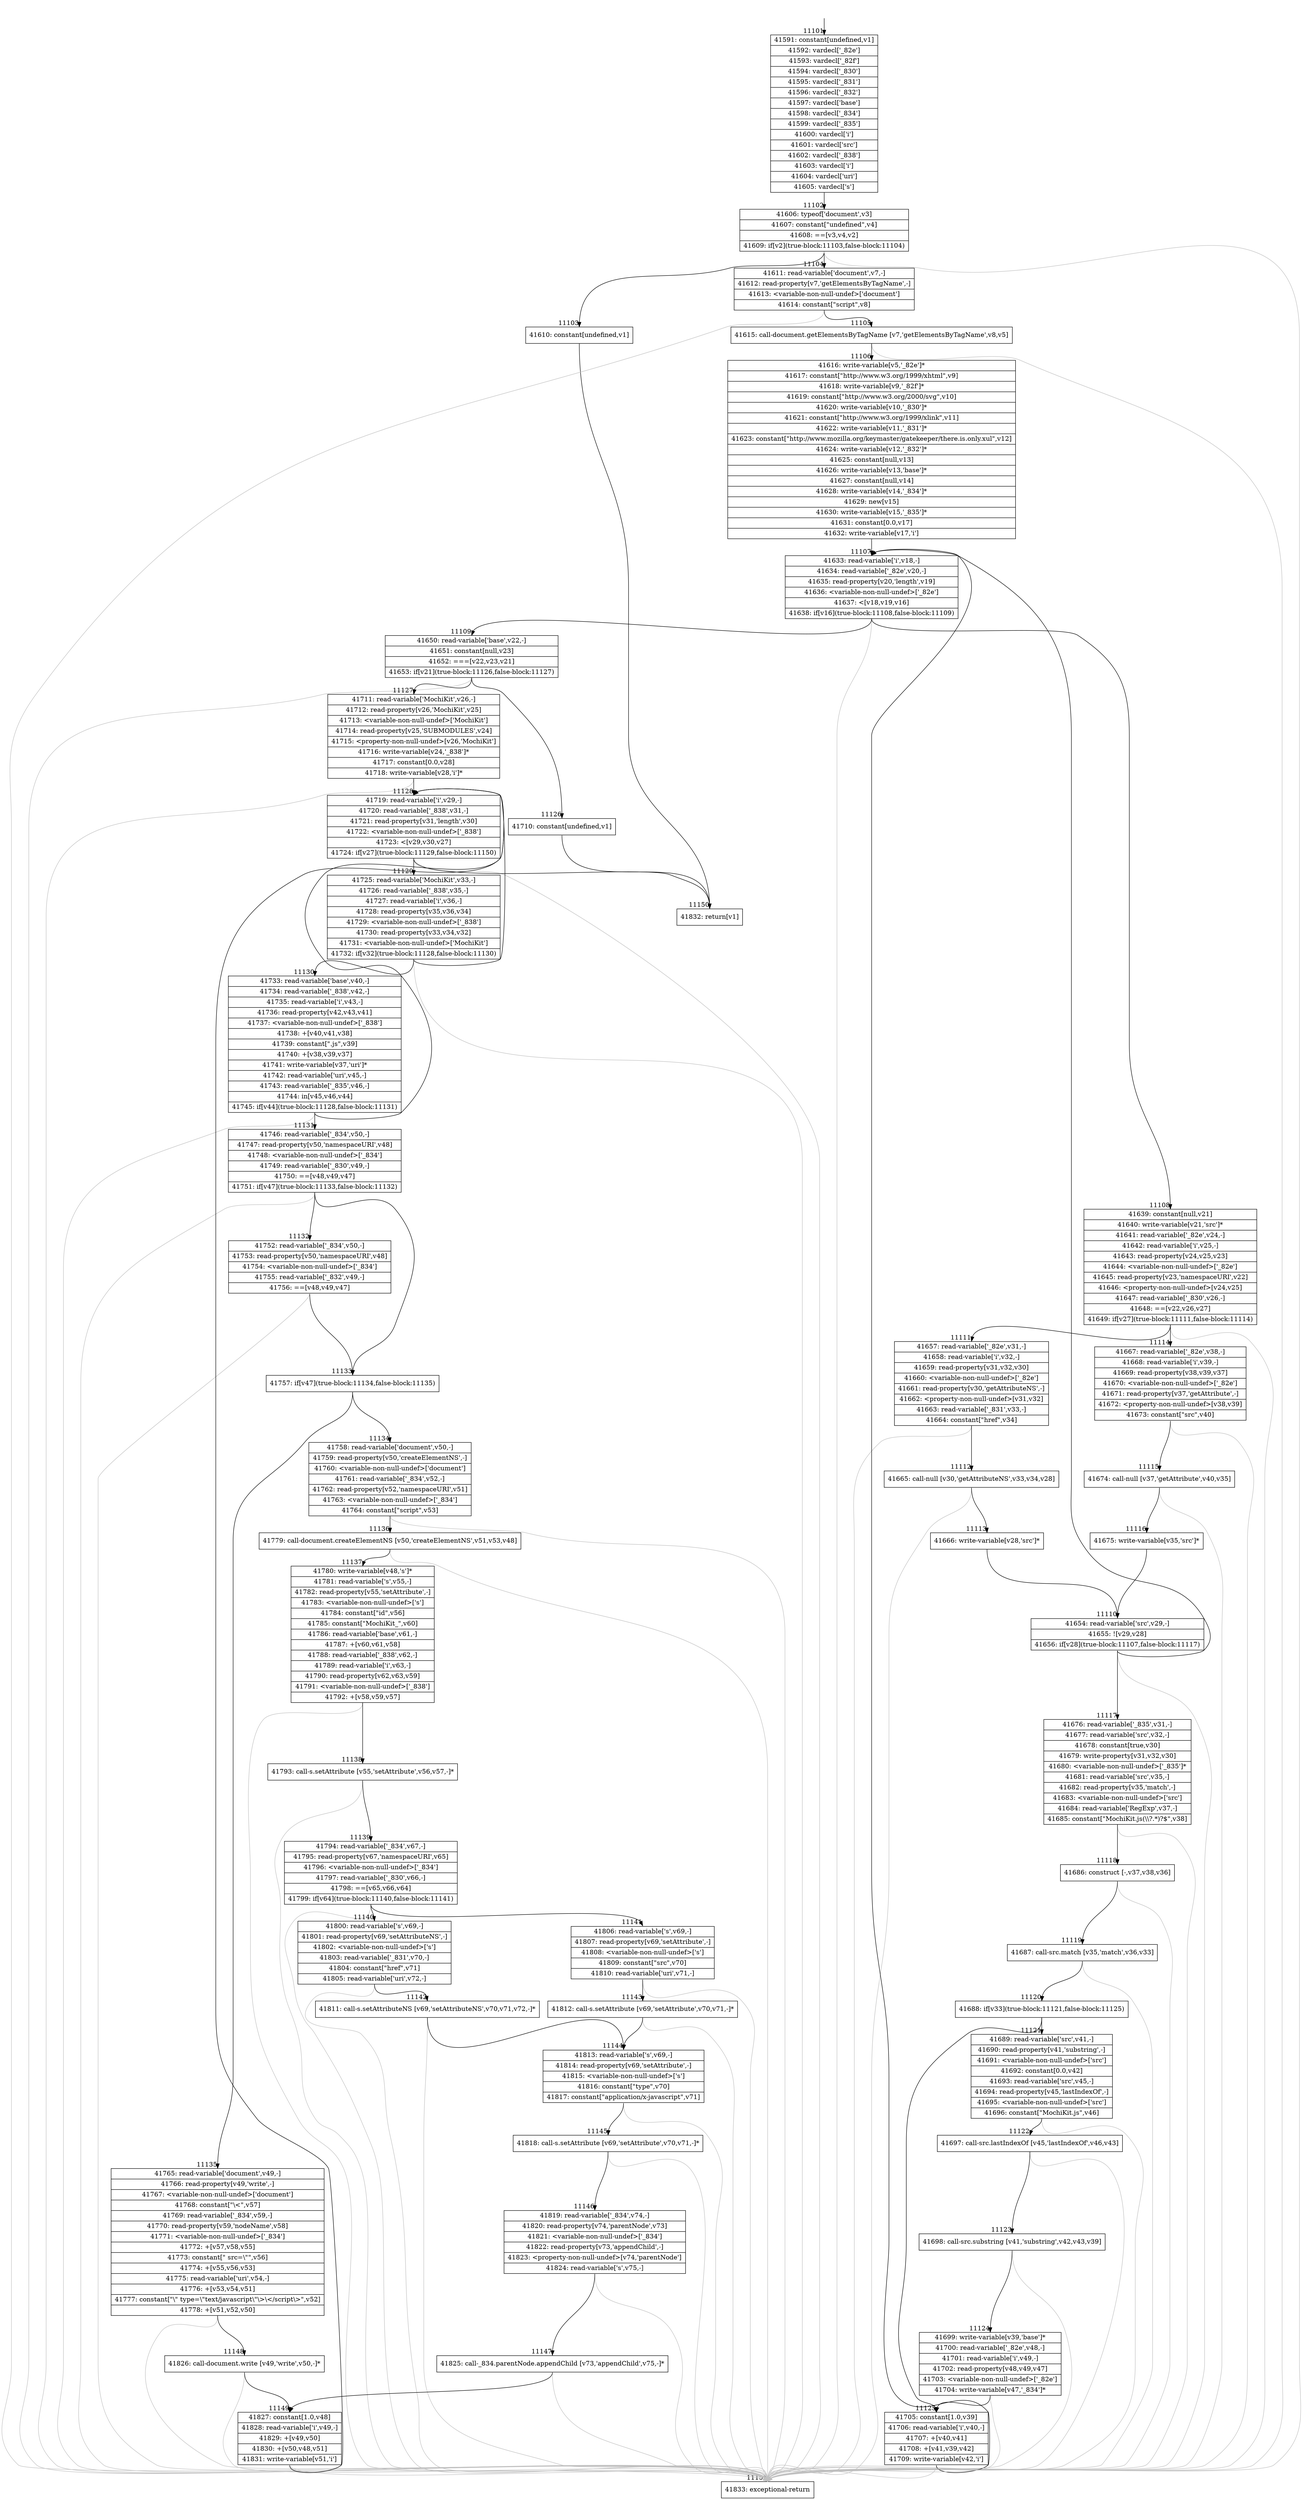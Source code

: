 digraph {
rankdir="TD"
BB_entry786[shape=none,label=""];
BB_entry786 -> BB11101 [tailport=s, headport=n, headlabel="    11101"]
BB11101 [shape=record label="{41591: constant[undefined,v1]|41592: vardecl['_82e']|41593: vardecl['_82f']|41594: vardecl['_830']|41595: vardecl['_831']|41596: vardecl['_832']|41597: vardecl['base']|41598: vardecl['_834']|41599: vardecl['_835']|41600: vardecl['i']|41601: vardecl['src']|41602: vardecl['_838']|41603: vardecl['i']|41604: vardecl['uri']|41605: vardecl['s']}" ] 
BB11101 -> BB11102 [tailport=s, headport=n, headlabel="      11102"]
BB11102 [shape=record label="{41606: typeof['document',v3]|41607: constant[\"undefined\",v4]|41608: ==[v3,v4,v2]|41609: if[v2](true-block:11103,false-block:11104)}" ] 
BB11102 -> BB11103 [tailport=s, headport=n, headlabel="      11103"]
BB11102 -> BB11104 [tailport=s, headport=n, headlabel="      11104"]
BB11102 -> BB11151 [tailport=s, headport=n, color=gray, headlabel="      11151"]
BB11103 [shape=record label="{41610: constant[undefined,v1]}" ] 
BB11103 -> BB11150 [tailport=s, headport=n, headlabel="      11150"]
BB11104 [shape=record label="{41611: read-variable['document',v7,-]|41612: read-property[v7,'getElementsByTagName',-]|41613: \<variable-non-null-undef\>['document']|41614: constant[\"script\",v8]}" ] 
BB11104 -> BB11105 [tailport=s, headport=n, headlabel="      11105"]
BB11104 -> BB11151 [tailport=s, headport=n, color=gray]
BB11105 [shape=record label="{41615: call-document.getElementsByTagName [v7,'getElementsByTagName',v8,v5]}" ] 
BB11105 -> BB11106 [tailport=s, headport=n, headlabel="      11106"]
BB11105 -> BB11151 [tailport=s, headport=n, color=gray]
BB11106 [shape=record label="{41616: write-variable[v5,'_82e']*|41617: constant[\"http://www.w3.org/1999/xhtml\",v9]|41618: write-variable[v9,'_82f']*|41619: constant[\"http://www.w3.org/2000/svg\",v10]|41620: write-variable[v10,'_830']*|41621: constant[\"http://www.w3.org/1999/xlink\",v11]|41622: write-variable[v11,'_831']*|41623: constant[\"http://www.mozilla.org/keymaster/gatekeeper/there.is.only.xul\",v12]|41624: write-variable[v12,'_832']*|41625: constant[null,v13]|41626: write-variable[v13,'base']*|41627: constant[null,v14]|41628: write-variable[v14,'_834']*|41629: new[v15]|41630: write-variable[v15,'_835']*|41631: constant[0.0,v17]|41632: write-variable[v17,'i']}" ] 
BB11106 -> BB11107 [tailport=s, headport=n, headlabel="      11107"]
BB11107 [shape=record label="{41633: read-variable['i',v18,-]|41634: read-variable['_82e',v20,-]|41635: read-property[v20,'length',v19]|41636: \<variable-non-null-undef\>['_82e']|41637: \<[v18,v19,v16]|41638: if[v16](true-block:11108,false-block:11109)}" ] 
BB11107 -> BB11108 [tailport=s, headport=n, headlabel="      11108"]
BB11107 -> BB11109 [tailport=s, headport=n, headlabel="      11109"]
BB11107 -> BB11151 [tailport=s, headport=n, color=gray]
BB11108 [shape=record label="{41639: constant[null,v21]|41640: write-variable[v21,'src']*|41641: read-variable['_82e',v24,-]|41642: read-variable['i',v25,-]|41643: read-property[v24,v25,v23]|41644: \<variable-non-null-undef\>['_82e']|41645: read-property[v23,'namespaceURI',v22]|41646: \<property-non-null-undef\>[v24,v25]|41647: read-variable['_830',v26,-]|41648: ==[v22,v26,v27]|41649: if[v27](true-block:11111,false-block:11114)}" ] 
BB11108 -> BB11111 [tailport=s, headport=n, headlabel="      11111"]
BB11108 -> BB11114 [tailport=s, headport=n, headlabel="      11114"]
BB11108 -> BB11151 [tailport=s, headport=n, color=gray]
BB11109 [shape=record label="{41650: read-variable['base',v22,-]|41651: constant[null,v23]|41652: ===[v22,v23,v21]|41653: if[v21](true-block:11126,false-block:11127)}" ] 
BB11109 -> BB11126 [tailport=s, headport=n, headlabel="      11126"]
BB11109 -> BB11127 [tailport=s, headport=n, headlabel="      11127"]
BB11109 -> BB11151 [tailport=s, headport=n, color=gray]
BB11110 [shape=record label="{41654: read-variable['src',v29,-]|41655: ![v29,v28]|41656: if[v28](true-block:11107,false-block:11117)}" ] 
BB11110 -> BB11107 [tailport=s, headport=n]
BB11110 -> BB11117 [tailport=s, headport=n, headlabel="      11117"]
BB11110 -> BB11151 [tailport=s, headport=n, color=gray]
BB11111 [shape=record label="{41657: read-variable['_82e',v31,-]|41658: read-variable['i',v32,-]|41659: read-property[v31,v32,v30]|41660: \<variable-non-null-undef\>['_82e']|41661: read-property[v30,'getAttributeNS',-]|41662: \<property-non-null-undef\>[v31,v32]|41663: read-variable['_831',v33,-]|41664: constant[\"href\",v34]}" ] 
BB11111 -> BB11112 [tailport=s, headport=n, headlabel="      11112"]
BB11111 -> BB11151 [tailport=s, headport=n, color=gray]
BB11112 [shape=record label="{41665: call-null [v30,'getAttributeNS',v33,v34,v28]}" ] 
BB11112 -> BB11113 [tailport=s, headport=n, headlabel="      11113"]
BB11112 -> BB11151 [tailport=s, headport=n, color=gray]
BB11113 [shape=record label="{41666: write-variable[v28,'src']*}" ] 
BB11113 -> BB11110 [tailport=s, headport=n, headlabel="      11110"]
BB11114 [shape=record label="{41667: read-variable['_82e',v38,-]|41668: read-variable['i',v39,-]|41669: read-property[v38,v39,v37]|41670: \<variable-non-null-undef\>['_82e']|41671: read-property[v37,'getAttribute',-]|41672: \<property-non-null-undef\>[v38,v39]|41673: constant[\"src\",v40]}" ] 
BB11114 -> BB11115 [tailport=s, headport=n, headlabel="      11115"]
BB11114 -> BB11151 [tailport=s, headport=n, color=gray]
BB11115 [shape=record label="{41674: call-null [v37,'getAttribute',v40,v35]}" ] 
BB11115 -> BB11116 [tailport=s, headport=n, headlabel="      11116"]
BB11115 -> BB11151 [tailport=s, headport=n, color=gray]
BB11116 [shape=record label="{41675: write-variable[v35,'src']*}" ] 
BB11116 -> BB11110 [tailport=s, headport=n]
BB11117 [shape=record label="{41676: read-variable['_835',v31,-]|41677: read-variable['src',v32,-]|41678: constant[true,v30]|41679: write-property[v31,v32,v30]|41680: \<variable-non-null-undef\>['_835']*|41681: read-variable['src',v35,-]|41682: read-property[v35,'match',-]|41683: \<variable-non-null-undef\>['src']|41684: read-variable['RegExp',v37,-]|41685: constant[\"MochiKit.js(\\\\?.*)?$\",v38]}" ] 
BB11117 -> BB11118 [tailport=s, headport=n, headlabel="      11118"]
BB11117 -> BB11151 [tailport=s, headport=n, color=gray]
BB11118 [shape=record label="{41686: construct [-,v37,v38,v36]}" ] 
BB11118 -> BB11119 [tailport=s, headport=n, headlabel="      11119"]
BB11118 -> BB11151 [tailport=s, headport=n, color=gray]
BB11119 [shape=record label="{41687: call-src.match [v35,'match',v36,v33]}" ] 
BB11119 -> BB11120 [tailport=s, headport=n, headlabel="      11120"]
BB11119 -> BB11151 [tailport=s, headport=n, color=gray]
BB11120 [shape=record label="{41688: if[v33](true-block:11121,false-block:11125)}" ] 
BB11120 -> BB11121 [tailport=s, headport=n, headlabel="      11121"]
BB11120 -> BB11125 [tailport=s, headport=n, headlabel="      11125"]
BB11121 [shape=record label="{41689: read-variable['src',v41,-]|41690: read-property[v41,'substring',-]|41691: \<variable-non-null-undef\>['src']|41692: constant[0.0,v42]|41693: read-variable['src',v45,-]|41694: read-property[v45,'lastIndexOf',-]|41695: \<variable-non-null-undef\>['src']|41696: constant[\"MochiKit.js\",v46]}" ] 
BB11121 -> BB11122 [tailport=s, headport=n, headlabel="      11122"]
BB11121 -> BB11151 [tailport=s, headport=n, color=gray]
BB11122 [shape=record label="{41697: call-src.lastIndexOf [v45,'lastIndexOf',v46,v43]}" ] 
BB11122 -> BB11123 [tailport=s, headport=n, headlabel="      11123"]
BB11122 -> BB11151 [tailport=s, headport=n, color=gray]
BB11123 [shape=record label="{41698: call-src.substring [v41,'substring',v42,v43,v39]}" ] 
BB11123 -> BB11124 [tailport=s, headport=n, headlabel="      11124"]
BB11123 -> BB11151 [tailport=s, headport=n, color=gray]
BB11124 [shape=record label="{41699: write-variable[v39,'base']*|41700: read-variable['_82e',v48,-]|41701: read-variable['i',v49,-]|41702: read-property[v48,v49,v47]|41703: \<variable-non-null-undef\>['_82e']|41704: write-variable[v47,'_834']*}" ] 
BB11124 -> BB11125 [tailport=s, headport=n]
BB11124 -> BB11151 [tailport=s, headport=n, color=gray]
BB11125 [shape=record label="{41705: constant[1.0,v39]|41706: read-variable['i',v40,-]|41707: +[v40,v41]|41708: +[v41,v39,v42]|41709: write-variable[v42,'i']}" ] 
BB11125 -> BB11107 [tailport=s, headport=n]
BB11125 -> BB11151 [tailport=s, headport=n, color=gray]
BB11126 [shape=record label="{41710: constant[undefined,v1]}" ] 
BB11126 -> BB11150 [tailport=s, headport=n]
BB11127 [shape=record label="{41711: read-variable['MochiKit',v26,-]|41712: read-property[v26,'MochiKit',v25]|41713: \<variable-non-null-undef\>['MochiKit']|41714: read-property[v25,'SUBMODULES',v24]|41715: \<property-non-null-undef\>[v26,'MochiKit']|41716: write-variable[v24,'_838']*|41717: constant[0.0,v28]|41718: write-variable[v28,'i']*}" ] 
BB11127 -> BB11128 [tailport=s, headport=n, headlabel="      11128"]
BB11127 -> BB11151 [tailport=s, headport=n, color=gray]
BB11128 [shape=record label="{41719: read-variable['i',v29,-]|41720: read-variable['_838',v31,-]|41721: read-property[v31,'length',v30]|41722: \<variable-non-null-undef\>['_838']|41723: \<[v29,v30,v27]|41724: if[v27](true-block:11129,false-block:11150)}" ] 
BB11128 -> BB11129 [tailport=s, headport=n, headlabel="      11129"]
BB11128 -> BB11150 [tailport=s, headport=n]
BB11128 -> BB11151 [tailport=s, headport=n, color=gray]
BB11129 [shape=record label="{41725: read-variable['MochiKit',v33,-]|41726: read-variable['_838',v35,-]|41727: read-variable['i',v36,-]|41728: read-property[v35,v36,v34]|41729: \<variable-non-null-undef\>['_838']|41730: read-property[v33,v34,v32]|41731: \<variable-non-null-undef\>['MochiKit']|41732: if[v32](true-block:11128,false-block:11130)}" ] 
BB11129 -> BB11128 [tailport=s, headport=n]
BB11129 -> BB11130 [tailport=s, headport=n, headlabel="      11130"]
BB11129 -> BB11151 [tailport=s, headport=n, color=gray]
BB11130 [shape=record label="{41733: read-variable['base',v40,-]|41734: read-variable['_838',v42,-]|41735: read-variable['i',v43,-]|41736: read-property[v42,v43,v41]|41737: \<variable-non-null-undef\>['_838']|41738: +[v40,v41,v38]|41739: constant[\".js\",v39]|41740: +[v38,v39,v37]|41741: write-variable[v37,'uri']*|41742: read-variable['uri',v45,-]|41743: read-variable['_835',v46,-]|41744: in[v45,v46,v44]|41745: if[v44](true-block:11128,false-block:11131)}" ] 
BB11130 -> BB11128 [tailport=s, headport=n]
BB11130 -> BB11131 [tailport=s, headport=n, headlabel="      11131"]
BB11130 -> BB11151 [tailport=s, headport=n, color=gray]
BB11131 [shape=record label="{41746: read-variable['_834',v50,-]|41747: read-property[v50,'namespaceURI',v48]|41748: \<variable-non-null-undef\>['_834']|41749: read-variable['_830',v49,-]|41750: ==[v48,v49,v47]|41751: if[v47](true-block:11133,false-block:11132)}" ] 
BB11131 -> BB11133 [tailport=s, headport=n, headlabel="      11133"]
BB11131 -> BB11132 [tailport=s, headport=n, headlabel="      11132"]
BB11131 -> BB11151 [tailport=s, headport=n, color=gray]
BB11132 [shape=record label="{41752: read-variable['_834',v50,-]|41753: read-property[v50,'namespaceURI',v48]|41754: \<variable-non-null-undef\>['_834']|41755: read-variable['_832',v49,-]|41756: ==[v48,v49,v47]}" ] 
BB11132 -> BB11133 [tailport=s, headport=n]
BB11132 -> BB11151 [tailport=s, headport=n, color=gray]
BB11133 [shape=record label="{41757: if[v47](true-block:11134,false-block:11135)}" ] 
BB11133 -> BB11134 [tailport=s, headport=n, headlabel="      11134"]
BB11133 -> BB11135 [tailport=s, headport=n, headlabel="      11135"]
BB11134 [shape=record label="{41758: read-variable['document',v50,-]|41759: read-property[v50,'createElementNS',-]|41760: \<variable-non-null-undef\>['document']|41761: read-variable['_834',v52,-]|41762: read-property[v52,'namespaceURI',v51]|41763: \<variable-non-null-undef\>['_834']|41764: constant[\"script\",v53]}" ] 
BB11134 -> BB11136 [tailport=s, headport=n, headlabel="      11136"]
BB11134 -> BB11151 [tailport=s, headport=n, color=gray]
BB11135 [shape=record label="{41765: read-variable['document',v49,-]|41766: read-property[v49,'write',-]|41767: \<variable-non-null-undef\>['document']|41768: constant[\"\\\<\",v57]|41769: read-variable['_834',v59,-]|41770: read-property[v59,'nodeName',v58]|41771: \<variable-non-null-undef\>['_834']|41772: +[v57,v58,v55]|41773: constant[\" src=\\\"\",v56]|41774: +[v55,v56,v53]|41775: read-variable['uri',v54,-]|41776: +[v53,v54,v51]|41777: constant[\"\\\" type=\\\"text/javascript\\\"\\\>\\\</script\\\>\",v52]|41778: +[v51,v52,v50]}" ] 
BB11135 -> BB11148 [tailport=s, headport=n, headlabel="      11148"]
BB11135 -> BB11151 [tailport=s, headport=n, color=gray]
BB11136 [shape=record label="{41779: call-document.createElementNS [v50,'createElementNS',v51,v53,v48]}" ] 
BB11136 -> BB11137 [tailport=s, headport=n, headlabel="      11137"]
BB11136 -> BB11151 [tailport=s, headport=n, color=gray]
BB11137 [shape=record label="{41780: write-variable[v48,'s']*|41781: read-variable['s',v55,-]|41782: read-property[v55,'setAttribute',-]|41783: \<variable-non-null-undef\>['s']|41784: constant[\"id\",v56]|41785: constant[\"MochiKit_\",v60]|41786: read-variable['base',v61,-]|41787: +[v60,v61,v58]|41788: read-variable['_838',v62,-]|41789: read-variable['i',v63,-]|41790: read-property[v62,v63,v59]|41791: \<variable-non-null-undef\>['_838']|41792: +[v58,v59,v57]}" ] 
BB11137 -> BB11138 [tailport=s, headport=n, headlabel="      11138"]
BB11137 -> BB11151 [tailport=s, headport=n, color=gray]
BB11138 [shape=record label="{41793: call-s.setAttribute [v55,'setAttribute',v56,v57,-]*}" ] 
BB11138 -> BB11139 [tailport=s, headport=n, headlabel="      11139"]
BB11138 -> BB11151 [tailport=s, headport=n, color=gray]
BB11139 [shape=record label="{41794: read-variable['_834',v67,-]|41795: read-property[v67,'namespaceURI',v65]|41796: \<variable-non-null-undef\>['_834']|41797: read-variable['_830',v66,-]|41798: ==[v65,v66,v64]|41799: if[v64](true-block:11140,false-block:11141)}" ] 
BB11139 -> BB11140 [tailport=s, headport=n, headlabel="      11140"]
BB11139 -> BB11141 [tailport=s, headport=n, headlabel="      11141"]
BB11139 -> BB11151 [tailport=s, headport=n, color=gray]
BB11140 [shape=record label="{41800: read-variable['s',v69,-]|41801: read-property[v69,'setAttributeNS',-]|41802: \<variable-non-null-undef\>['s']|41803: read-variable['_831',v70,-]|41804: constant[\"href\",v71]|41805: read-variable['uri',v72,-]}" ] 
BB11140 -> BB11142 [tailport=s, headport=n, headlabel="      11142"]
BB11140 -> BB11151 [tailport=s, headport=n, color=gray]
BB11141 [shape=record label="{41806: read-variable['s',v69,-]|41807: read-property[v69,'setAttribute',-]|41808: \<variable-non-null-undef\>['s']|41809: constant[\"src\",v70]|41810: read-variable['uri',v71,-]}" ] 
BB11141 -> BB11143 [tailport=s, headport=n, headlabel="      11143"]
BB11141 -> BB11151 [tailport=s, headport=n, color=gray]
BB11142 [shape=record label="{41811: call-s.setAttributeNS [v69,'setAttributeNS',v70,v71,v72,-]*}" ] 
BB11142 -> BB11144 [tailport=s, headport=n, headlabel="      11144"]
BB11142 -> BB11151 [tailport=s, headport=n, color=gray]
BB11143 [shape=record label="{41812: call-s.setAttribute [v69,'setAttribute',v70,v71,-]*}" ] 
BB11143 -> BB11144 [tailport=s, headport=n]
BB11143 -> BB11151 [tailport=s, headport=n, color=gray]
BB11144 [shape=record label="{41813: read-variable['s',v69,-]|41814: read-property[v69,'setAttribute',-]|41815: \<variable-non-null-undef\>['s']|41816: constant[\"type\",v70]|41817: constant[\"application/x-javascript\",v71]}" ] 
BB11144 -> BB11145 [tailport=s, headport=n, headlabel="      11145"]
BB11144 -> BB11151 [tailport=s, headport=n, color=gray]
BB11145 [shape=record label="{41818: call-s.setAttribute [v69,'setAttribute',v70,v71,-]*}" ] 
BB11145 -> BB11146 [tailport=s, headport=n, headlabel="      11146"]
BB11145 -> BB11151 [tailport=s, headport=n, color=gray]
BB11146 [shape=record label="{41819: read-variable['_834',v74,-]|41820: read-property[v74,'parentNode',v73]|41821: \<variable-non-null-undef\>['_834']|41822: read-property[v73,'appendChild',-]|41823: \<property-non-null-undef\>[v74,'parentNode']|41824: read-variable['s',v75,-]}" ] 
BB11146 -> BB11147 [tailport=s, headport=n, headlabel="      11147"]
BB11146 -> BB11151 [tailport=s, headport=n, color=gray]
BB11147 [shape=record label="{41825: call-_834.parentNode.appendChild [v73,'appendChild',v75,-]*}" ] 
BB11147 -> BB11149 [tailport=s, headport=n, headlabel="      11149"]
BB11147 -> BB11151 [tailport=s, headport=n, color=gray]
BB11148 [shape=record label="{41826: call-document.write [v49,'write',v50,-]*}" ] 
BB11148 -> BB11149 [tailport=s, headport=n]
BB11148 -> BB11151 [tailport=s, headport=n, color=gray]
BB11149 [shape=record label="{41827: constant[1.0,v48]|41828: read-variable['i',v49,-]|41829: +[v49,v50]|41830: +[v50,v48,v51]|41831: write-variable[v51,'i']}" ] 
BB11149 -> BB11128 [tailport=s, headport=n]
BB11149 -> BB11151 [tailport=s, headport=n, color=gray]
BB11150 [shape=record label="{41832: return[v1]}" ] 
BB11151 [shape=record label="{41833: exceptional-return}" ] 
//#$~ 7804
}
